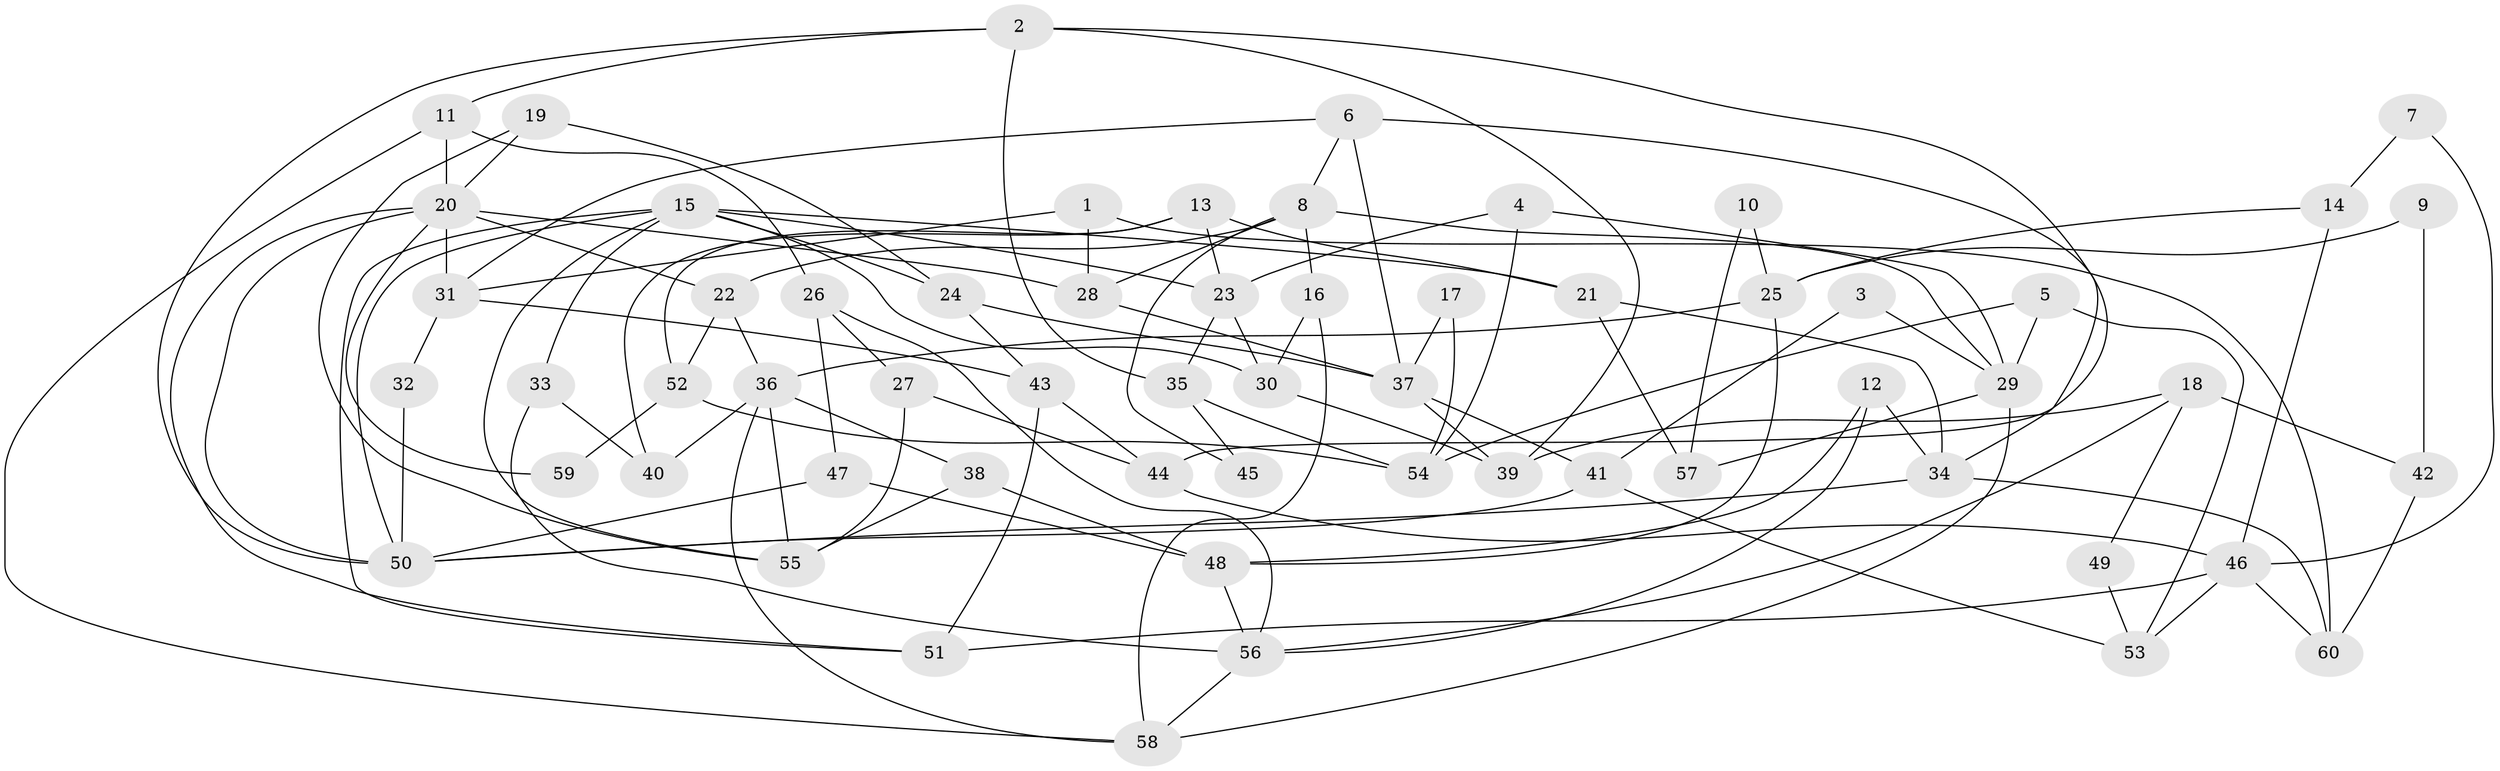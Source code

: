 // coarse degree distribution, {3: 0.20833333333333334, 14: 0.08333333333333333, 4: 0.16666666666666666, 10: 0.125, 5: 0.125, 2: 0.125, 7: 0.041666666666666664, 9: 0.041666666666666664, 6: 0.08333333333333333}
// Generated by graph-tools (version 1.1) at 2025/18/03/04/25 18:18:37]
// undirected, 60 vertices, 120 edges
graph export_dot {
graph [start="1"]
  node [color=gray90,style=filled];
  1;
  2;
  3;
  4;
  5;
  6;
  7;
  8;
  9;
  10;
  11;
  12;
  13;
  14;
  15;
  16;
  17;
  18;
  19;
  20;
  21;
  22;
  23;
  24;
  25;
  26;
  27;
  28;
  29;
  30;
  31;
  32;
  33;
  34;
  35;
  36;
  37;
  38;
  39;
  40;
  41;
  42;
  43;
  44;
  45;
  46;
  47;
  48;
  49;
  50;
  51;
  52;
  53;
  54;
  55;
  56;
  57;
  58;
  59;
  60;
  1 -- 31;
  1 -- 60;
  1 -- 28;
  2 -- 50;
  2 -- 11;
  2 -- 35;
  2 -- 39;
  2 -- 44;
  3 -- 29;
  3 -- 41;
  4 -- 23;
  4 -- 29;
  4 -- 54;
  5 -- 29;
  5 -- 53;
  5 -- 54;
  6 -- 31;
  6 -- 37;
  6 -- 8;
  6 -- 34;
  7 -- 46;
  7 -- 14;
  8 -- 22;
  8 -- 16;
  8 -- 28;
  8 -- 29;
  8 -- 45;
  9 -- 25;
  9 -- 42;
  10 -- 25;
  10 -- 57;
  11 -- 26;
  11 -- 20;
  11 -- 58;
  12 -- 56;
  12 -- 34;
  12 -- 48;
  13 -- 23;
  13 -- 52;
  13 -- 21;
  13 -- 40;
  14 -- 46;
  14 -- 25;
  15 -- 23;
  15 -- 55;
  15 -- 21;
  15 -- 24;
  15 -- 30;
  15 -- 33;
  15 -- 50;
  15 -- 51;
  16 -- 58;
  16 -- 30;
  17 -- 37;
  17 -- 54;
  18 -- 39;
  18 -- 56;
  18 -- 42;
  18 -- 49;
  19 -- 20;
  19 -- 24;
  19 -- 55;
  20 -- 50;
  20 -- 28;
  20 -- 22;
  20 -- 31;
  20 -- 51;
  20 -- 59;
  21 -- 34;
  21 -- 57;
  22 -- 36;
  22 -- 52;
  23 -- 35;
  23 -- 30;
  24 -- 37;
  24 -- 43;
  25 -- 48;
  25 -- 36;
  26 -- 56;
  26 -- 27;
  26 -- 47;
  27 -- 55;
  27 -- 44;
  28 -- 37;
  29 -- 58;
  29 -- 57;
  30 -- 39;
  31 -- 43;
  31 -- 32;
  32 -- 50;
  33 -- 56;
  33 -- 40;
  34 -- 50;
  34 -- 60;
  35 -- 54;
  35 -- 45;
  36 -- 40;
  36 -- 38;
  36 -- 55;
  36 -- 58;
  37 -- 39;
  37 -- 41;
  38 -- 48;
  38 -- 55;
  41 -- 50;
  41 -- 53;
  42 -- 60;
  43 -- 51;
  43 -- 44;
  44 -- 46;
  46 -- 51;
  46 -- 53;
  46 -- 60;
  47 -- 50;
  47 -- 48;
  48 -- 56;
  49 -- 53;
  52 -- 54;
  52 -- 59;
  56 -- 58;
}
